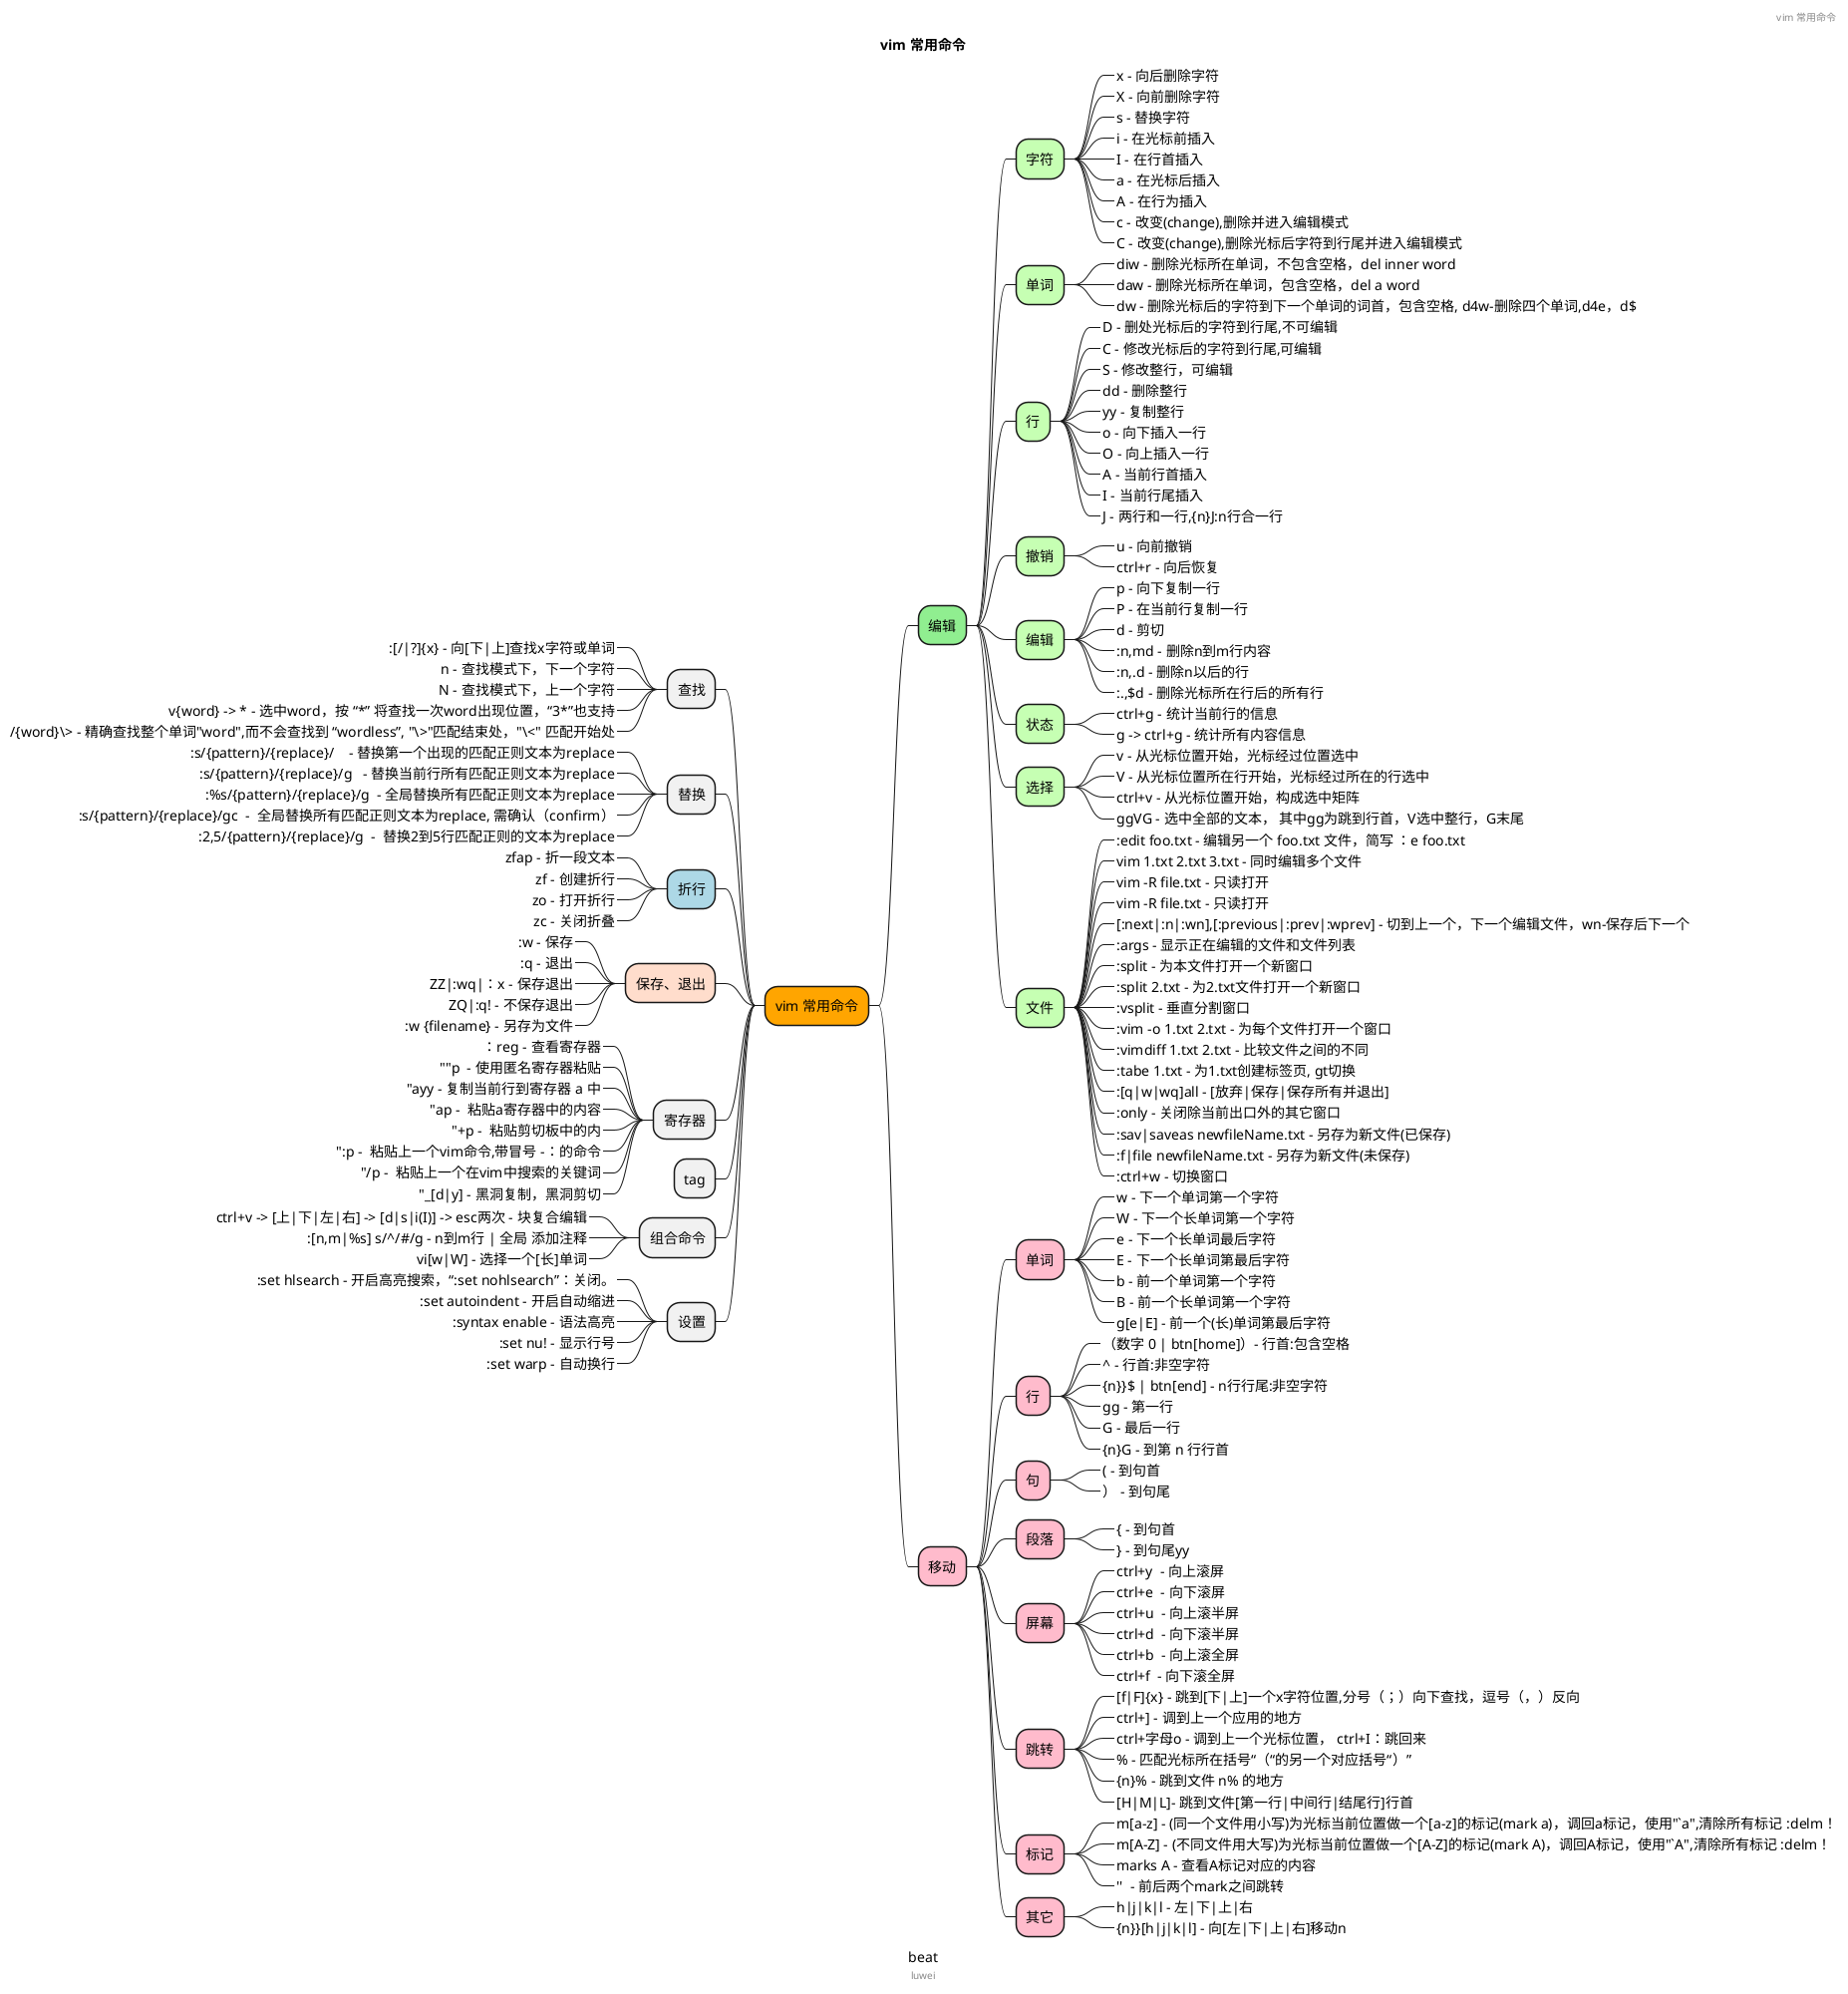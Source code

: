 @startmindmap
'https://plantuml.com/mindmap-diagram

caption beat
title  vim 常用命令

*[#Orange] vim 常用命令
**[#lightgreen] 编辑
***[#c6ffb3] 字符
****_  x - 向后删除字符
****_  X - 向前删除字符
****_  s - 替换字符
****_  i - 在光标前插入
****_  I - 在行首插入
****_  a - 在光标后插入
****_  A - 在行为插入
****_  c - 改变(change),删除并进入编辑模式
****_  C - 改变(change),删除光标后字符到行尾并进入编辑模式
***[#c6ffb3] 单词
****_  diw - 删除光标所在单词，不包含空格，del inner word
****_  daw - 删除光标所在单词，包含空格，del a word
****_  dw - 删除光标后的字符到下一个单词的词首，包含空格, d4w-删除四个单词,d4e，d$
***[#c6ffb3] 行
****_  D - 删处光标后的字符到行尾,不可编辑
****_  C - 修改光标后的字符到行尾,可编辑
****_  S - 修改整行，可编辑
****_  dd - 删除整行
****_  yy - 复制整行
****_  o - 向下插入一行
****_  O - 向上插入一行
****_  A - 当前行首插入
****_  I - 当前行尾插入
****_  J - 两行和一行,{n}J:n行合一行
***[#c6ffb3]  撤销
****_  u - 向前撤销
****_  ctrl+r - 向后恢复
***[#c6ffb3] 编辑
****_ p - 向下复制一行
****_ P - 在当前行复制一行
****_ d - 剪切
****_ :n,md - 删除n到m行内容
****_ :n,.d - 删除n以后的行
****_ :.,$d - 删除光标所在行后的所有行
***[#c6ffb3] 状态
****_  ctrl+g - 统计当前行的信息
****_  g -> ctrl+g - 统计所有内容信息
***[#c6ffb3] 选择
****_  v - 从光标位置开始，光标经过位置选中
****_  V - 从光标位置所在行开始，光标经过所在的行选中
****_  ctrl+v - 从光标位置开始，构成选中矩阵
****_ ggVG - 选中全部的文本， 其中gg为跳到行首，V选中整行，G末尾
***[#c6ffb3] 文件
****_ :edit foo.txt - 编辑另一个 foo.txt 文件，简写 ：e foo.txt
****_ vim 1.txt 2.txt 3.txt - 同时编辑多个文件
****_ vim -R file.txt - 只读打开
****_ vim -R file.txt - 只读打开
****_ [:next|:n|:wn],[:previous|:prev|:wprev] - 切到上一个，下一个编辑文件，wn-保存后下一个
****_ :args - 显示正在编辑的文件和文件列表
****_ :split - 为本文件打开一个新窗口
****_ :split 2.txt - 为2.txt文件打开一个新窗口
****_ :vsplit - 垂直分割窗口
****_ :vim -o 1.txt 2.txt - 为每个文件打开一个窗口
****_ :vimdiff 1.txt 2.txt - 比较文件之间的不同
****_ :tabe 1.txt - 为1.txt创建标签页, gt切换
****_ :[q|w|wq]all - [放弃|保存|保存所有并退出]
****_ :only - 关闭除当前出口外的其它窗口
****_ :sav|saveas newfileName.txt - 另存为新文件(已保存)
****_ :f|file newfileName.txt - 另存为新文件(未保存)
****_ :ctrl+w - 切换窗口


**[#FFBBCC] 移动
***[#FFBBCC] 单词
****_ w - 下一个单词第一个字符
****_ W - 下一个长单词第一个字符
****_ e - 下一个长单词最后字符
****_ E - 下一个长单词第最后字符
****_ b - 前一个单词第一个字符
****_ B - 前一个长单词第一个字符
****_ g[e|E] - 前一个(长)单词第最后字符
***[#FFBBCC] 行
****_ （数字 0 | btn[home]）- 行首:包含空格
****_  ^ - 行首:非空字符
****_  {n}}$ | btn[end] - n行行尾:非空字符
****_  gg - 第一行
****_  G - 最后一行
****_  {n}G - 到第 n 行行首
***[#FFBBCC] 句
****_  ( - 到句首
****_  ） - 到句尾
***[#FFBBCC] 段落
****_  { - 到句首
****_  } - 到句尾yy
***[#FFBBCC] 屏幕
****_  ctrl+y  - 向上滚屏
****_  ctrl+e  - 向下滚屏
****_  ctrl+u  - 向上滚半屏
****_  ctrl+d  - 向下滚半屏
****_  ctrl+b  - 向上滚全屏
****_  ctrl+f  - 向下滚全屏
***[#FFBBCC] 跳转
****_ [f|F]{x} - 跳到[下|上]一个x字符位置,分号（；）向下查找，逗号（，）反向
****_ ctrl+] - 调到上一个应用的地方
****_ ctrl+字母o - 调到上一个光标位置， ctrl+I：跳回来
****_ % - 匹配光标所在括号“（“的另一个对应括号“）”
****_ {n}% - 跳到文件 n% 的地方
****_ [H|M|L]- 跳到文件[第一行|中间行|结尾行]行首
***[#FFBBCC] 标记
****_  m[a-z] - (同一个文件用小写)为光标当前位置做一个[a-z]的标记(mark a)，调回a标记，使用"`a",清除所有标记 :delm！
****_  m[A-Z] - (不同文件用大写)为光标当前位置做一个[A-Z]的标记(mark A)，调回A标记，使用"`A",清除所有标记 :delm！
****_  marks A - 查看A标记对应的内容
****_ ''  - 前后两个mark之间跳转
***[#FFBBCC]  其它
****_ h|j|k|l - 左|下|上|右
****_ {n}}[h|j|k|l] - 向[左|下|上|右]移动n
-- 查找
---_ :[/|?]{x} - 向[下|上]查找x字符或单词
---_ n - 查找模式下，下一个字符
---_ N - 查找模式下，上一个字符
---_ v{word} -> * - 选中word，按 “*” 将查找一次word出现位置，“3*”也支持
---_ /{word}\> - 精确查找整个单词"word",而不会查找到 “wordless”, "\>"匹配结束处，"\<" 匹配开始处
-- 替换
---_ :s/{pattern}/{replace}/    - 替换第一个出现的匹配正则文本为replace
---_ :s/{pattern}/{replace}/g   - 替换当前行所有匹配正则文本为replace
---_ :%s/{pattern}/{replace}/g  - 全局替换所有匹配正则文本为replace
---_ :s/{pattern}/{replace}/gc  -  全局替换所有匹配正则文本为replace, 需确认（confirm）
---_ :2,5/{pattern}/{replace}/g  -  替换2到5行匹配正则的文本为replace
--[#lightblue] 折行
---_ zfap - 折一段文本
---_ zf - 创建折行
---_ zo - 打开折行
---_ zc - 关闭折叠
--[#ffddcc] 保存、退出
---_ :w - 保存
---_ :q - 退出
---_ ZZ|:wq|：x - 保存退出
---_ ZQ|:q! - 不保存退出
---_ :w {filename} - 另存为文件
-- 寄存器
---_ ：reg - 查看寄存器
---_ ""p  - 使用匿名寄存器粘贴
---_ "ayy - 复制当前行到寄存器 a 中
---_ "ap -  粘贴a寄存器中的内容
---_ "+p -  粘贴剪切板中的内
---_ ":p -  粘贴上一个vim命令,带冒号 -：的命令
---_ "/p -  粘贴上一个在vim中搜索的关键词
---_ "_[d|y] - 黑洞复制，黑洞剪切
-- tag
-- 组合命令
---_ ctrl+v -> [上|下|左|右] -> [d|s|i(I)] -> esc两次 - 块复合编辑
---_ :[n,m|%s] s/^/#/g - n到m行 | 全局 添加注释
---_ vi[w|W] - 选择一个[长]单词
-- 设置
---_ :set hlsearch - 开启高亮搜索，“:set nohlsearch”：关闭。
---_ :set autoindent - 开启自动缩进
---_ :syntax enable - 语法高亮
---_ :set nu! - 显示行号
---_ :set warp - 自动换行

header
vim 常用命令
endheader

center footer luwei
'legend
'#vim 命令字符含义
'#|字符|含义|
'#|$|指定范围|
'|%|全局|
'endlegend

'center footer My super footer
'legend
'    |Color| Type |
'    |<#FF0000>| Type A class|
'    |<#00FF00>| Type B class|
'    |<#0000FF>| Type C class|
'endlegend
@endmindmap
